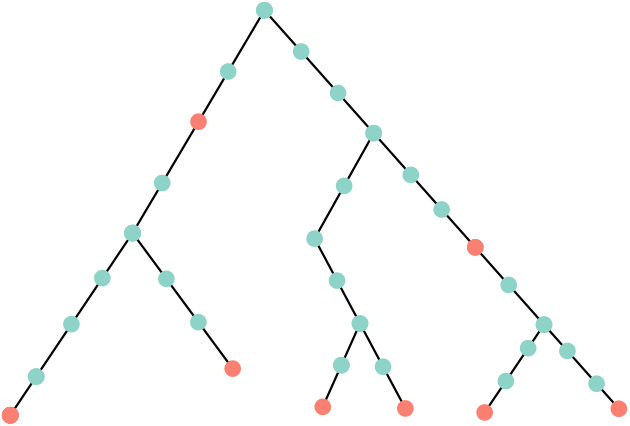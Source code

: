 <?xml version="1.0"?>
<!DOCTYPE ipe SYSTEM "ipe.dtd">
<ipe version="70218" creator="Ipe 7.2.24">
<info created="D:20220421144104" modified="D:20220428103039"/>
<ipestyle name="basic">
<symbol name="arrow/arc(spx)">
<path stroke="sym-stroke" fill="sym-stroke" pen="sym-pen">
0 0 m
-1 0.333 l
-1 -0.333 l
h
</path>
</symbol>
<symbol name="arrow/farc(spx)">
<path stroke="sym-stroke" fill="white" pen="sym-pen">
0 0 m
-1 0.333 l
-1 -0.333 l
h
</path>
</symbol>
<symbol name="arrow/ptarc(spx)">
<path stroke="sym-stroke" fill="sym-stroke" pen="sym-pen">
0 0 m
-1 0.333 l
-0.8 0 l
-1 -0.333 l
h
</path>
</symbol>
<symbol name="arrow/fptarc(spx)">
<path stroke="sym-stroke" fill="white" pen="sym-pen">
0 0 m
-1 0.333 l
-0.8 0 l
-1 -0.333 l
h
</path>
</symbol>
<symbol name="mark/circle(sx)" transformations="translations">
<path fill="sym-stroke">
0.6 0 0 0.6 0 0 e
0.4 0 0 0.4 0 0 e
</path>
</symbol>
<symbol name="mark/disk(sx)" transformations="translations">
<path fill="sym-stroke">
0.6 0 0 0.6 0 0 e
</path>
</symbol>
<symbol name="mark/fdisk(sfx)" transformations="translations">
<group>
<path fill="sym-fill">
0.5 0 0 0.5 0 0 e
</path>
<path fill="sym-stroke" fillrule="eofill">
0.6 0 0 0.6 0 0 e
0.4 0 0 0.4 0 0 e
</path>
</group>
</symbol>
<symbol name="mark/box(sx)" transformations="translations">
<path fill="sym-stroke" fillrule="eofill">
-0.6 -0.6 m
0.6 -0.6 l
0.6 0.6 l
-0.6 0.6 l
h
-0.4 -0.4 m
0.4 -0.4 l
0.4 0.4 l
-0.4 0.4 l
h
</path>
</symbol>
<symbol name="mark/square(sx)" transformations="translations">
<path fill="sym-stroke">
-0.6 -0.6 m
0.6 -0.6 l
0.6 0.6 l
-0.6 0.6 l
h
</path>
</symbol>
<symbol name="mark/fsquare(sfx)" transformations="translations">
<group>
<path fill="sym-fill">
-0.5 -0.5 m
0.5 -0.5 l
0.5 0.5 l
-0.5 0.5 l
h
</path>
<path fill="sym-stroke" fillrule="eofill">
-0.6 -0.6 m
0.6 -0.6 l
0.6 0.6 l
-0.6 0.6 l
h
-0.4 -0.4 m
0.4 -0.4 l
0.4 0.4 l
-0.4 0.4 l
h
</path>
</group>
</symbol>
<symbol name="mark/cross(sx)" transformations="translations">
<group>
<path fill="sym-stroke">
-0.43 -0.57 m
0.57 0.43 l
0.43 0.57 l
-0.57 -0.43 l
h
</path>
<path fill="sym-stroke">
-0.43 0.57 m
0.57 -0.43 l
0.43 -0.57 l
-0.57 0.43 l
h
</path>
</group>
</symbol>
<symbol name="arrow/fnormal(spx)">
<path stroke="sym-stroke" fill="white" pen="sym-pen">
0 0 m
-1 0.333 l
-1 -0.333 l
h
</path>
</symbol>
<symbol name="arrow/pointed(spx)">
<path stroke="sym-stroke" fill="sym-stroke" pen="sym-pen">
0 0 m
-1 0.333 l
-0.8 0 l
-1 -0.333 l
h
</path>
</symbol>
<symbol name="arrow/fpointed(spx)">
<path stroke="sym-stroke" fill="white" pen="sym-pen">
0 0 m
-1 0.333 l
-0.8 0 l
-1 -0.333 l
h
</path>
</symbol>
<symbol name="arrow/linear(spx)">
<path stroke="sym-stroke" pen="sym-pen">
-1 0.333 m
0 0 l
-1 -0.333 l
</path>
</symbol>
<symbol name="arrow/fdouble(spx)">
<path stroke="sym-stroke" fill="white" pen="sym-pen">
0 0 m
-1 0.333 l
-1 -0.333 l
h
-1 0 m
-2 0.333 l
-2 -0.333 l
h
</path>
</symbol>
<symbol name="arrow/double(spx)">
<path stroke="sym-stroke" fill="sym-stroke" pen="sym-pen">
0 0 m
-1 0.333 l
-1 -0.333 l
h
-1 0 m
-2 0.333 l
-2 -0.333 l
h
</path>
</symbol>
<symbol name="arrow/mid-normal(spx)">
<path stroke="sym-stroke" fill="sym-stroke" pen="sym-pen">
0.5 0 m
-0.5 0.333 l
-0.5 -0.333 l
h
</path>
</symbol>
<symbol name="arrow/mid-fnormal(spx)">
<path stroke="sym-stroke" fill="white" pen="sym-pen">
0.5 0 m
-0.5 0.333 l
-0.5 -0.333 l
h
</path>
</symbol>
<symbol name="arrow/mid-pointed(spx)">
<path stroke="sym-stroke" fill="sym-stroke" pen="sym-pen">
0.5 0 m
-0.5 0.333 l
-0.3 0 l
-0.5 -0.333 l
h
</path>
</symbol>
<symbol name="arrow/mid-fpointed(spx)">
<path stroke="sym-stroke" fill="white" pen="sym-pen">
0.5 0 m
-0.5 0.333 l
-0.3 0 l
-0.5 -0.333 l
h
</path>
</symbol>
<symbol name="arrow/mid-double(spx)">
<path stroke="sym-stroke" fill="sym-stroke" pen="sym-pen">
1 0 m
0 0.333 l
0 -0.333 l
h
0 0 m
-1 0.333 l
-1 -0.333 l
h
</path>
</symbol>
<symbol name="arrow/mid-fdouble(spx)">
<path stroke="sym-stroke" fill="white" pen="sym-pen">
1 0 m
0 0.333 l
0 -0.333 l
h
0 0 m
-1 0.333 l
-1 -0.333 l
h
</path>
</symbol>
<anglesize name="22.5 deg" value="22.5"/>
<anglesize name="30 deg" value="30"/>
<anglesize name="45 deg" value="45"/>
<anglesize name="60 deg" value="60"/>
<anglesize name="90 deg" value="90"/>
<arrowsize name="large" value="10"/>
<arrowsize name="small" value="5"/>
<arrowsize name="tiny" value="3"/>
<color name="blue" value="0 0 1"/>
<color name="brown" value="0.647 0.165 0.165"/>
<color name="darkblue" value="0 0 0.545"/>
<color name="darkcyan" value="0 0.545 0.545"/>
<color name="darkgray" value="0.663"/>
<color name="darkgreen" value="0 0.392 0"/>
<color name="darkmagenta" value="0.545 0 0.545"/>
<color name="darkorange" value="1 0.549 0"/>
<color name="darkred" value="0.545 0 0"/>
<color name="gold" value="1 0.843 0"/>
<color name="gray" value="0.745"/>
<color name="green" value="0 1 0"/>
<color name="lightblue" value="0.678 0.847 0.902"/>
<color name="lightcyan" value="0.878 1 1"/>
<color name="lightgray" value="0.827"/>
<color name="lightgreen" value="0.565 0.933 0.565"/>
<color name="lightyellow" value="1 1 0.878"/>
<color name="navy" value="0 0 0.502"/>
<color name="orange" value="1 0.647 0"/>
<color name="pink" value="1 0.753 0.796"/>
<color name="purple" value="0.627 0.125 0.941"/>
<color name="red" value="1 0 0"/>
<color name="seagreen" value="0.18 0.545 0.341"/>
<color name="turquoise" value="0.251 0.878 0.816"/>
<color name="violet" value="0.933 0.51 0.933"/>
<color name="yellow" value="1 1 0"/>
<dashstyle name="dash dot dotted" value="[4 2 1 2 1 2] 0"/>
<dashstyle name="dash dotted" value="[4 2 1 2] 0"/>
<dashstyle name="dashed" value="[4] 0"/>
<dashstyle name="dotted" value="[1 3] 0"/>
<gridsize name="10 pts (~3.5 mm)" value="10"/>
<gridsize name="14 pts (~5 mm)" value="14"/>
<gridsize name="16 pts (~6 mm)" value="16"/>
<gridsize name="20 pts (~7 mm)" value="20"/>
<gridsize name="28 pts (~10 mm)" value="28"/>
<gridsize name="32 pts (~12 mm)" value="32"/>
<gridsize name="4 pts" value="4"/>
<gridsize name="56 pts (~20 mm)" value="56"/>
<gridsize name="8 pts (~3 mm)" value="8"/>
<opacity name="10%" value="0.1"/>
<opacity name="30%" value="0.3"/>
<opacity name="50%" value="0.5"/>
<opacity name="75%" value="0.75"/>
<pen name="fat" value="1.2"/>
<pen name="heavier" value="0.8"/>
<pen name="ultrafat" value="2"/>
<symbolsize name="large" value="5"/>
<symbolsize name="small" value="2"/>
<symbolsize name="tiny" value="1.1"/>
<textsize name="Huge" value="\Huge"/>
<textsize name="LARGE" value="\LARGE"/>
<textsize name="Large" value="\Large"/>
<textsize name="footnote" value="\footnotesize"/>
<textsize name="huge" value="\huge"/>
<textsize name="large" value="\large"/>
<textsize name="small" value="\small"/>
<textsize name="tiny" value="\tiny"/>
<textstyle name="center" begin="\begin{center}" end="\end{center}"/>
<textstyle name="item" begin="\begin{itemize}\item{}" end="\end{itemize}"/>
<textstyle name="itemize" begin="\begin{itemize}" end="\end{itemize}"/>
<tiling name="falling" angle="-60" step="4" width="1"/>
<tiling name="rising" angle="30" step="4" width="1"/>
</ipestyle>
<ipestyle name="brew">
<color name="aliceblue" value="0.941 0.973 1"/>
<color name="brew1" value="0.552 0.827 0.78"/>
<color name="brew2" value="1 1 0.701"/>
<color name="brew3" value="0.745 0.729 0.854"/>
<color name="brew4" value="0.984 0.501 0.447"/>
<color name="brew5" value="0.501 0.694 0.827"/>
<color name="brew6" value="0.992 0.705 0.384"/>
<color name="brew7" value="0.701 0.87 0.411"/>
<color name="brew8" value="0.988 0.803 0.898"/>
</ipestyle>
<page>
<layer name="all_vertices"/>
<layer name="original_edges"/>
<layer name="model_vertices"/>
<layer name="model_edges"/>
<view layers="all_vertices original_edges" active="original_edges"/>
<view layers="model_vertices model_edges" active="model_edges"/>
<path layer="model_edges" stroke="black" pen="heavier">
289.433 672.927 m
305.763 642.364 l
</path>
<path stroke="black" pen="heavier">
294.371 741.48 m
255.112 702.961
289.432 672.927 c
</path>
<path stroke="black" pen="heavier">
255.042 785.701 m
207.565 705.491 l
</path>
<path stroke="black" pen="heavier">
207.565 705.491 m
163.539 639.919 l
</path>
<path stroke="black" pen="heavier">
255.042 785.701 m
382.622 642.254 l
</path>
<path stroke="black" pen="heavier">
355.687 672.539 m
334.318 640.916 l
</path>
<path stroke="black" pen="heavier">
289.432 672.927 m
276.025 642.942 l
</path>
<path stroke="black" pen="heavier">
207.565 705.491 m
243.6 656.706 l
</path>
<path layer="original_edges" stroke="black" pen="heavier">
255.042 785.701 m
207.565 705.491 l
</path>
<path stroke="black" pen="heavier">
207.565 705.491 m
163.539 639.919 l
</path>
<path stroke="black" pen="heavier">
255.042 785.701 m
382.622 642.254 l
</path>
<path stroke="black" pen="heavier">
355.687 672.539 m
334.318 640.916 l
</path>
<path stroke="black" pen="heavier">
294.371 741.48 m
273.102 703.49 l
</path>
<path stroke="black" pen="heavier">
273.102 703.49 m
305.763 642.364 l
</path>
<path stroke="black" pen="heavier">
289.432 672.927 m
276.025 642.942 l
</path>
<path stroke="black" pen="heavier">
207.565 705.491 m
243.6 656.706 l
</path>
<use layer="all_vertices" name="mark/disk(sx)" pos="255.042 785.701" size="large" stroke="brew1"/>
<use name="mark/disk(sx)" pos="255.042 785.701" size="large" stroke="brew1"/>
<use name="mark/disk(sx)" pos="163.539 639.919" size="large" stroke="brew4"/>
<use name="mark/disk(sx)" pos="163.539 639.919" size="large" stroke="brew4"/>
<use name="mark/disk(sx)" pos="163.539 639.919" size="large" stroke="brew4"/>
<use name="mark/disk(sx)" pos="163.539 639.919" size="large" stroke="brew4"/>
<use name="mark/disk(sx)" pos="163.539 639.919" size="large" stroke="brew4"/>
<use name="mark/disk(sx)" pos="294.371 741.48" size="large" stroke="brew1"/>
<use name="mark/disk(sx)" pos="294.371 741.48" size="large" stroke="brew1"/>
<use name="mark/disk(sx)" pos="289.433 672.927" size="large" stroke="brew1"/>
<use name="mark/disk(sx)" pos="289.433 672.927" size="large" stroke="brew1"/>
<use name="mark/disk(sx)" pos="276.025 642.942" size="large" stroke="brew4"/>
<use name="mark/disk(sx)" pos="305.763 642.364" size="large" stroke="brew4"/>
<use name="mark/disk(sx)" pos="355.687 672.539" size="large" stroke="brew1"/>
<use name="mark/disk(sx)" pos="382.622 642.254" size="large" stroke="brew4"/>
<use name="mark/disk(sx)" pos="334.318 640.916" size="large" stroke="brew4"/>
<use name="mark/disk(sx)" pos="364.114 663.064" size="large" stroke="brew1"/>
<use name="mark/disk(sx)" pos="374.602 651.272" size="large" stroke="brew1"/>
<use name="mark/disk(sx)" pos="349.966 664.073" size="large" stroke="brew1"/>
<use name="mark/disk(sx)" pos="341.956 652.22" size="large" stroke="brew1"/>
<use name="mark/disk(sx)" pos="283.736 722.485" size="large" stroke="brew1"/>
<use name="mark/disk(sx)" pos="273.102 703.49" size="large" stroke="brew1"/>
<use name="mark/disk(sx)" pos="281.175 688.381" size="large" stroke="brew1"/>
<use name="mark/disk(sx)" pos="297.74 657.378" size="large" stroke="brew1"/>
<use name="mark/disk(sx)" pos="282.728 657.935" size="large" stroke="brew1"/>
<use name="mark/disk(sx)" pos="243.6 656.706" size="large" stroke="brew4"/>
<use name="mark/disk(sx)" pos="231.255 673.419" size="large" stroke="brew1"/>
<use name="mark/disk(sx)" pos="219.729 689.022" size="large" stroke="brew1"/>
<use name="mark/disk(sx)" pos="196.688 689.29" size="large" stroke="brew1"/>
<use name="mark/disk(sx)" pos="185.552 672.705" size="large" stroke="brew1"/>
<use name="mark/disk(sx)" pos="172.877 653.828" size="large" stroke="brew1"/>
<use name="mark/disk(sx)" pos="218.237 723.521" size="large" stroke="brew1"/>
<use name="mark/disk(sx)" pos="231.303 745.596" size="large" stroke="brew4"/>
<use name="mark/disk(sx)" pos="241.989 763.649" size="large" stroke="brew1"/>
<use name="mark/disk(sx)" pos="268.248 770.853" size="large" stroke="brew1"/>
<use name="mark/disk(sx)" pos="281.532 755.917" size="large" stroke="brew1"/>
<use name="mark/disk(sx)" pos="307.737 726.452" size="large" stroke="brew1"/>
<use name="mark/disk(sx)" pos="318.832 713.977" size="large" stroke="brew1"/>
<use name="mark/disk(sx)" pos="330.937 700.367" size="large" stroke="brew4"/>
<use name="mark/disk(sx)" pos="342.977 686.829" size="large" stroke="brew1"/>
<use name="mark/disk(sx)" pos="255.042 785.701" size="large" stroke="brew1"/>
<use name="mark/disk(sx)" pos="355.687 672.539" size="large" stroke="brew1"/>
<use name="mark/disk(sx)" pos="163.539 639.919" size="large" stroke="brew4"/>
<use name="mark/disk(sx)" pos="282.728 657.935" size="large" stroke="brew1"/>
<use name="mark/disk(sx)" pos="330.937 700.367" size="large" stroke="brew4"/>
<use name="mark/disk(sx)" pos="172.877 653.828" size="large" stroke="brew1"/>
<use name="mark/disk(sx)" pos="207.565 705.491" size="large" stroke="brew1"/>
<use name="mark/disk(sx)" pos="207.565 705.491" size="large" stroke="brew1"/>
<use name="mark/disk(sx)" pos="207.565 705.491" size="large" stroke="brew1"/>
<use name="mark/disk(sx)" pos="207.565 705.491" size="large" stroke="brew1"/>
<use layer="model_vertices" name="mark/disk(sx)" pos="255.042 785.701" size="large" stroke="brew1"/>
<use name="mark/disk(sx)" pos="255.042 785.701" size="large" stroke="brew1"/>
<use name="mark/disk(sx)" pos="163.539 639.919" size="large" stroke="brew4"/>
<use name="mark/disk(sx)" pos="163.539 639.919" size="large" stroke="brew4"/>
<use name="mark/disk(sx)" pos="163.539 639.919" size="large" stroke="brew4"/>
<use name="mark/disk(sx)" pos="163.539 639.919" size="large" stroke="brew4"/>
<use name="mark/disk(sx)" pos="163.539 639.919" size="large" stroke="brew4"/>
<use name="mark/disk(sx)" pos="294.371 741.48" size="large" stroke="brew1"/>
<use name="mark/disk(sx)" pos="294.371 741.48" size="large" stroke="brew1"/>
<use name="mark/disk(sx)" pos="289.433 672.927" size="large" stroke="brew1"/>
<use name="mark/disk(sx)" pos="289.433 672.927" size="large" stroke="brew1"/>
<use name="mark/disk(sx)" pos="276.025 642.942" size="large" stroke="brew4"/>
<use name="mark/disk(sx)" pos="305.763 642.364" size="large" stroke="brew4"/>
<use name="mark/disk(sx)" pos="355.687 672.539" size="large" stroke="brew1"/>
<use name="mark/disk(sx)" pos="382.622 642.254" size="large" stroke="brew4"/>
<use name="mark/disk(sx)" pos="334.318 640.916" size="large" stroke="brew4"/>
<use name="mark/disk(sx)" pos="243.6 656.706" size="large" stroke="brew4"/>
<use name="mark/disk(sx)" pos="231.303 745.596" size="large" stroke="brew4"/>
<use name="mark/disk(sx)" pos="330.937 700.367" size="large" stroke="brew4"/>
<use name="mark/disk(sx)" pos="255.042 785.701" size="large" stroke="brew1"/>
<use name="mark/disk(sx)" pos="355.687 672.539" size="large" stroke="brew1"/>
<use name="mark/disk(sx)" pos="163.539 639.919" size="large" stroke="brew4"/>
<use name="mark/disk(sx)" pos="330.937 700.367" size="large" stroke="brew4"/>
<use name="mark/disk(sx)" pos="207.565 705.491" size="large" stroke="brew1"/>
<use name="mark/disk(sx)" pos="207.565 705.491" size="large" stroke="brew1"/>
<use name="mark/disk(sx)" pos="207.565 705.491" size="large" stroke="brew1"/>
<use name="mark/disk(sx)" pos="207.565 705.491" size="large" stroke="brew1"/>
</page>
</ipe>
